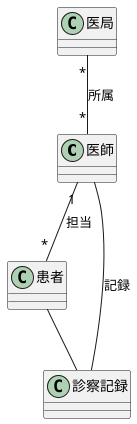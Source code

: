 @startuml
class "医師" as a
class "医局" as b
class "患者" as c
class "診察記録" as d

b "*" -- "*" a :所属
a "1" -- "*" c :担当
c -- d
d -- a :記録
@enduml